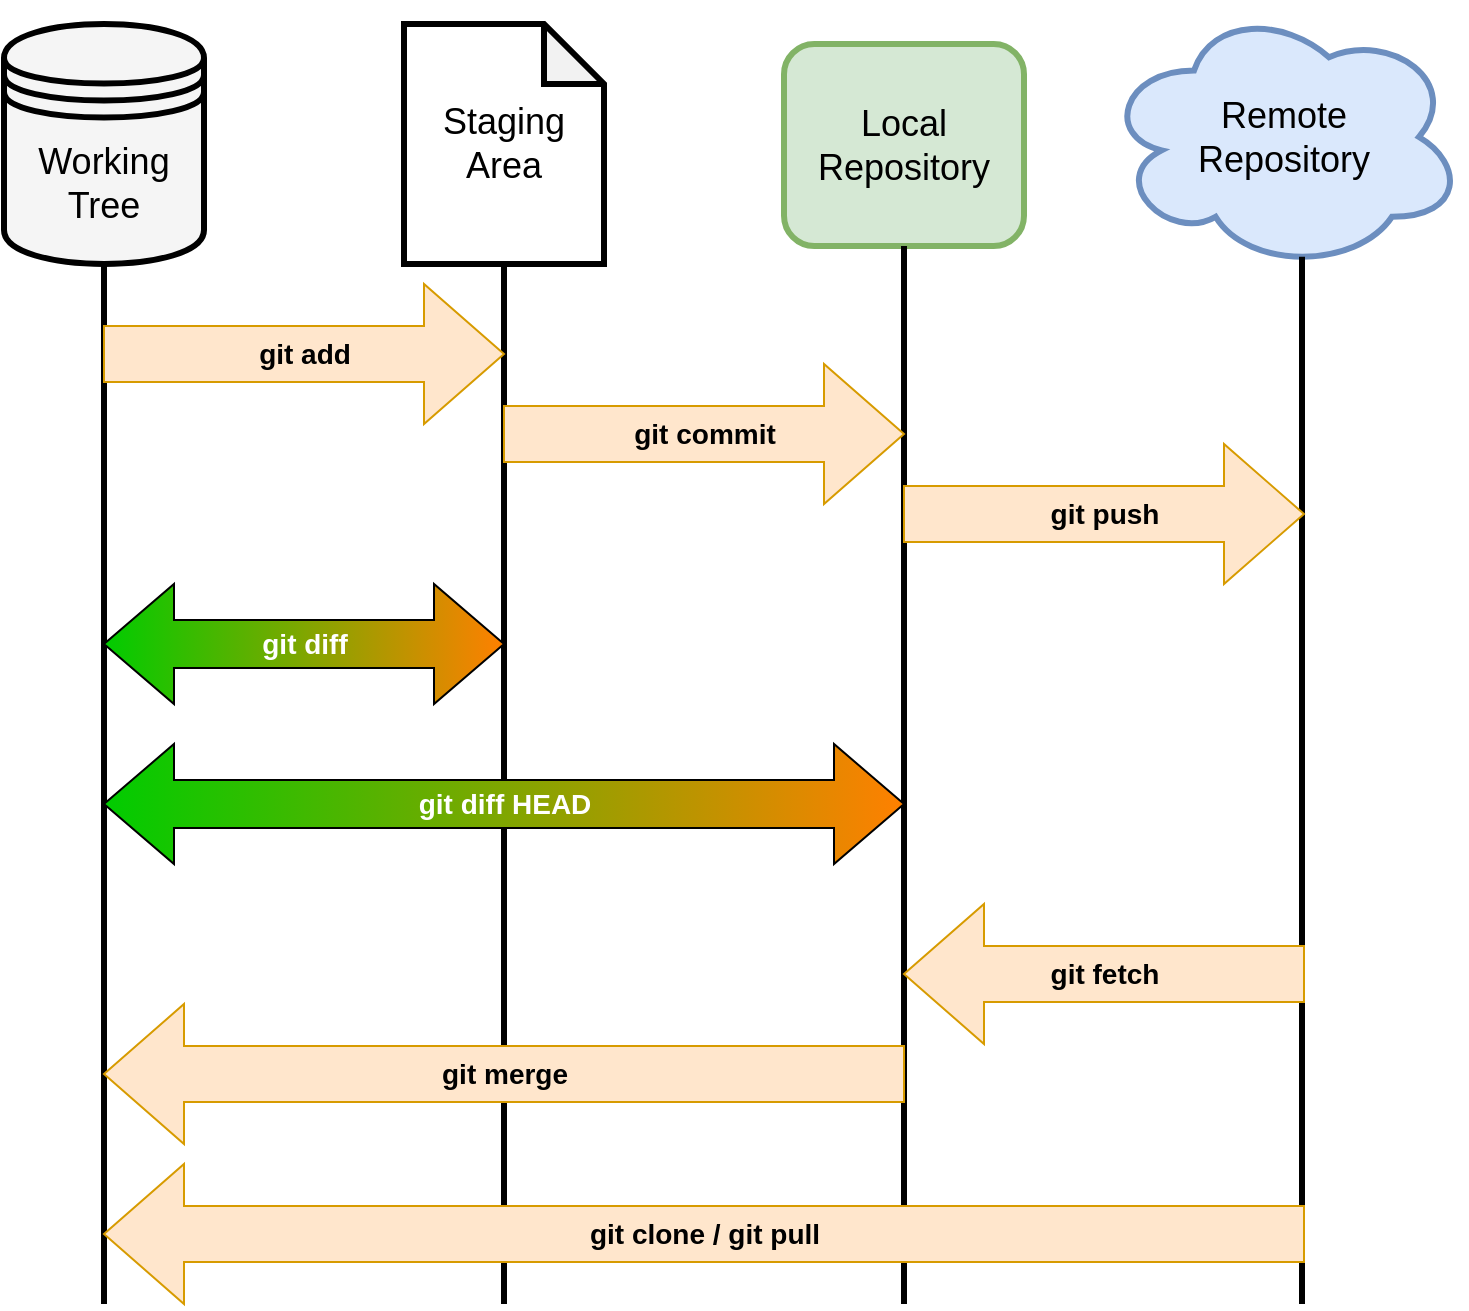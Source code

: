 <mxfile version="24.0.4" type="device">
  <diagram name="Page-1" id="Qr7z6VolVFZ8A7DSd38S">
    <mxGraphModel dx="1050" dy="629" grid="1" gridSize="10" guides="1" tooltips="1" connect="1" arrows="1" fold="1" page="1" pageScale="1" pageWidth="827" pageHeight="1169" math="0" shadow="0">
      <root>
        <mxCell id="0" />
        <mxCell id="1" parent="0" />
        <mxCell id="_UYj4Dn4LdExEfmKZelz-1" value="&lt;font style=&quot;font-size: 18px;&quot;&gt;Working&lt;/font&gt;&lt;div style=&quot;font-size: 18px;&quot;&gt;&lt;font style=&quot;font-size: 18px;&quot;&gt;Tree&lt;/font&gt;&lt;/div&gt;" style="shape=datastore;whiteSpace=wrap;html=1;fillColor=#f5f5f5;fontColor=#000000;strokeColor=#000000;strokeWidth=3;" parent="1" vertex="1">
          <mxGeometry x="70" y="40" width="100" height="120" as="geometry" />
        </mxCell>
        <mxCell id="_UYj4Dn4LdExEfmKZelz-2" value="&lt;font style=&quot;font-size: 18px;&quot;&gt;Remote&lt;/font&gt;&lt;div style=&quot;font-size: 18px;&quot;&gt;&lt;span style=&quot;background-color: initial;&quot;&gt;&lt;font style=&quot;font-size: 18px;&quot;&gt;Repository&lt;/font&gt;&lt;/span&gt;&lt;/div&gt;" style="ellipse;shape=cloud;whiteSpace=wrap;html=1;fillColor=#dae8fc;strokeColor=#6c8ebf;strokeWidth=3;" parent="1" vertex="1">
          <mxGeometry x="620" y="30" width="180" height="133" as="geometry" />
        </mxCell>
        <mxCell id="_UYj4Dn4LdExEfmKZelz-4" value="&lt;font style=&quot;font-size: 18px;&quot;&gt;Local&lt;/font&gt;&lt;div style=&quot;font-size: 18px;&quot;&gt;&lt;span style=&quot;background-color: initial;&quot;&gt;&lt;font style=&quot;font-size: 18px;&quot;&gt;Repository&lt;/font&gt;&lt;/span&gt;&lt;/div&gt;" style="rounded=1;whiteSpace=wrap;html=1;fillColor=#d5e8d4;strokeColor=#82b366;strokeWidth=3;" parent="1" vertex="1">
          <mxGeometry x="460" y="50" width="120" height="101" as="geometry" />
        </mxCell>
        <mxCell id="_UYj4Dn4LdExEfmKZelz-5" value="&lt;font style=&quot;font-size: 18px;&quot;&gt;Staging&lt;/font&gt;&lt;div&gt;&lt;font style=&quot;font-size: 18px;&quot;&gt;Area&lt;/font&gt;&lt;/div&gt;" style="shape=note;whiteSpace=wrap;html=1;backgroundOutline=1;darkOpacity=0.05;strokeWidth=3;" parent="1" vertex="1">
          <mxGeometry x="270" y="40" width="100" height="120" as="geometry" />
        </mxCell>
        <mxCell id="_UYj4Dn4LdExEfmKZelz-8" value="" style="endArrow=none;html=1;rounded=0;entryX=0.5;entryY=1;entryDx=0;entryDy=0;entryPerimeter=0;strokeWidth=3;" parent="1" target="_UYj4Dn4LdExEfmKZelz-5" edge="1">
          <mxGeometry width="50" height="50" relative="1" as="geometry">
            <mxPoint x="320" y="680" as="sourcePoint" />
            <mxPoint x="420" y="300" as="targetPoint" />
          </mxGeometry>
        </mxCell>
        <mxCell id="_UYj4Dn4LdExEfmKZelz-9" value="" style="endArrow=none;html=1;rounded=0;entryX=0.5;entryY=1;entryDx=0;entryDy=0;strokeWidth=3;" parent="1" target="_UYj4Dn4LdExEfmKZelz-1" edge="1">
          <mxGeometry width="50" height="50" relative="1" as="geometry">
            <mxPoint x="120" y="680" as="sourcePoint" />
            <mxPoint x="170" y="260" as="targetPoint" />
          </mxGeometry>
        </mxCell>
        <mxCell id="_UYj4Dn4LdExEfmKZelz-10" value="" style="endArrow=none;html=1;rounded=0;entryX=0.5;entryY=1;entryDx=0;entryDy=0;strokeWidth=3;" parent="1" target="_UYj4Dn4LdExEfmKZelz-4" edge="1">
          <mxGeometry width="50" height="50" relative="1" as="geometry">
            <mxPoint x="520" y="680" as="sourcePoint" />
            <mxPoint x="490" y="230" as="targetPoint" />
          </mxGeometry>
        </mxCell>
        <mxCell id="_UYj4Dn4LdExEfmKZelz-18" value="&lt;font style=&quot;font-size: 14px;&quot;&gt;&lt;b&gt;git add&lt;/b&gt;&lt;/font&gt;" style="html=1;shadow=0;dashed=0;align=center;verticalAlign=middle;shape=mxgraph.arrows2.arrow;dy=0.6;dx=40;notch=0;fillColor=#ffe6cc;strokeColor=#d79b00;" parent="1" vertex="1">
          <mxGeometry x="120" y="170" width="200" height="70" as="geometry" />
        </mxCell>
        <mxCell id="_UYj4Dn4LdExEfmKZelz-19" value="&lt;font style=&quot;font-size: 14px;&quot;&gt;&lt;b&gt;git commit&lt;/b&gt;&lt;/font&gt;" style="html=1;shadow=0;dashed=0;align=center;verticalAlign=middle;shape=mxgraph.arrows2.arrow;dy=0.6;dx=40;notch=0;fillColor=#ffe6cc;strokeColor=#d79b00;" parent="1" vertex="1">
          <mxGeometry x="320" y="210" width="200" height="70" as="geometry" />
        </mxCell>
        <mxCell id="_UYj4Dn4LdExEfmKZelz-21" value="&lt;font style=&quot;font-size: 14px;&quot;&gt;&lt;b&gt;git merge&lt;/b&gt;&lt;/font&gt;" style="html=1;shadow=0;dashed=0;align=center;verticalAlign=middle;shape=mxgraph.arrows2.arrow;dy=0.6;dx=40;flipH=1;notch=0;fillColor=#ffe6cc;strokeColor=#d79b00;" parent="1" vertex="1">
          <mxGeometry x="120" y="530" width="400" height="70" as="geometry" />
        </mxCell>
        <mxCell id="_UYj4Dn4LdExEfmKZelz-24" value="&lt;font color=&quot;#ffffff&quot; style=&quot;font-size: 14px;&quot;&gt;&lt;b&gt;git diff&lt;/b&gt;&lt;/font&gt;" style="html=1;shadow=0;dashed=0;align=center;verticalAlign=middle;shape=mxgraph.arrows2.twoWayArrow;dy=0.6;dx=35;gradientColor=#FF8000;fillColor=#00CC00;gradientDirection=east;" parent="1" vertex="1">
          <mxGeometry x="120" y="320" width="200" height="60" as="geometry" />
        </mxCell>
        <mxCell id="_UYj4Dn4LdExEfmKZelz-25" value="&lt;font color=&quot;#ffffff&quot; style=&quot;font-size: 14px;&quot;&gt;&lt;b&gt;git diff HEAD&lt;/b&gt;&lt;/font&gt;" style="html=1;shadow=0;dashed=0;align=center;verticalAlign=middle;shape=mxgraph.arrows2.twoWayArrow;dy=0.6;dx=35;gradientColor=#FF8000;fillColor=#00CC00;gradientDirection=east;" parent="1" vertex="1">
          <mxGeometry x="120" y="400" width="400" height="60" as="geometry" />
        </mxCell>
        <mxCell id="_UYj4Dn4LdExEfmKZelz-27" value="" style="endArrow=none;html=1;rounded=0;strokeWidth=3;entryX=0.55;entryY=0.95;entryDx=0;entryDy=0;entryPerimeter=0;" parent="1" target="_UYj4Dn4LdExEfmKZelz-2" edge="1">
          <mxGeometry width="50" height="50" relative="1" as="geometry">
            <mxPoint x="719" y="680" as="sourcePoint" />
            <mxPoint x="680" y="430" as="targetPoint" />
          </mxGeometry>
        </mxCell>
        <mxCell id="_UYj4Dn4LdExEfmKZelz-23" value="&lt;font style=&quot;font-size: 14px;&quot;&gt;&lt;b&gt;git push&lt;/b&gt;&lt;/font&gt;" style="html=1;shadow=0;dashed=0;align=center;verticalAlign=middle;shape=mxgraph.arrows2.arrow;dy=0.6;dx=40;notch=0;fillColor=#ffe6cc;strokeColor=#d79b00;" parent="1" vertex="1">
          <mxGeometry x="520" y="250" width="200" height="70" as="geometry" />
        </mxCell>
        <mxCell id="_UYj4Dn4LdExEfmKZelz-22" value="&lt;font style=&quot;font-size: 14px;&quot;&gt;&lt;b&gt;git fetch&lt;/b&gt;&lt;/font&gt;" style="html=1;shadow=0;dashed=0;align=center;verticalAlign=middle;shape=mxgraph.arrows2.arrow;dy=0.6;dx=40;flipH=1;notch=0;fillColor=#ffe6cc;strokeColor=#d79b00;" parent="1" vertex="1">
          <mxGeometry x="520" y="480" width="200" height="70" as="geometry" />
        </mxCell>
        <mxCell id="_UYj4Dn4LdExEfmKZelz-20" value="&lt;font style=&quot;font-size: 14px;&quot;&gt;&lt;b&gt;git clone / git pull&lt;/b&gt;&lt;/font&gt;" style="html=1;shadow=0;dashed=0;align=center;verticalAlign=middle;shape=mxgraph.arrows2.arrow;dy=0.6;dx=40;flipH=1;notch=0;fillColor=#ffe6cc;strokeColor=#d79b00;" parent="1" vertex="1">
          <mxGeometry x="120" y="610" width="600" height="70" as="geometry" />
        </mxCell>
      </root>
    </mxGraphModel>
  </diagram>
</mxfile>
